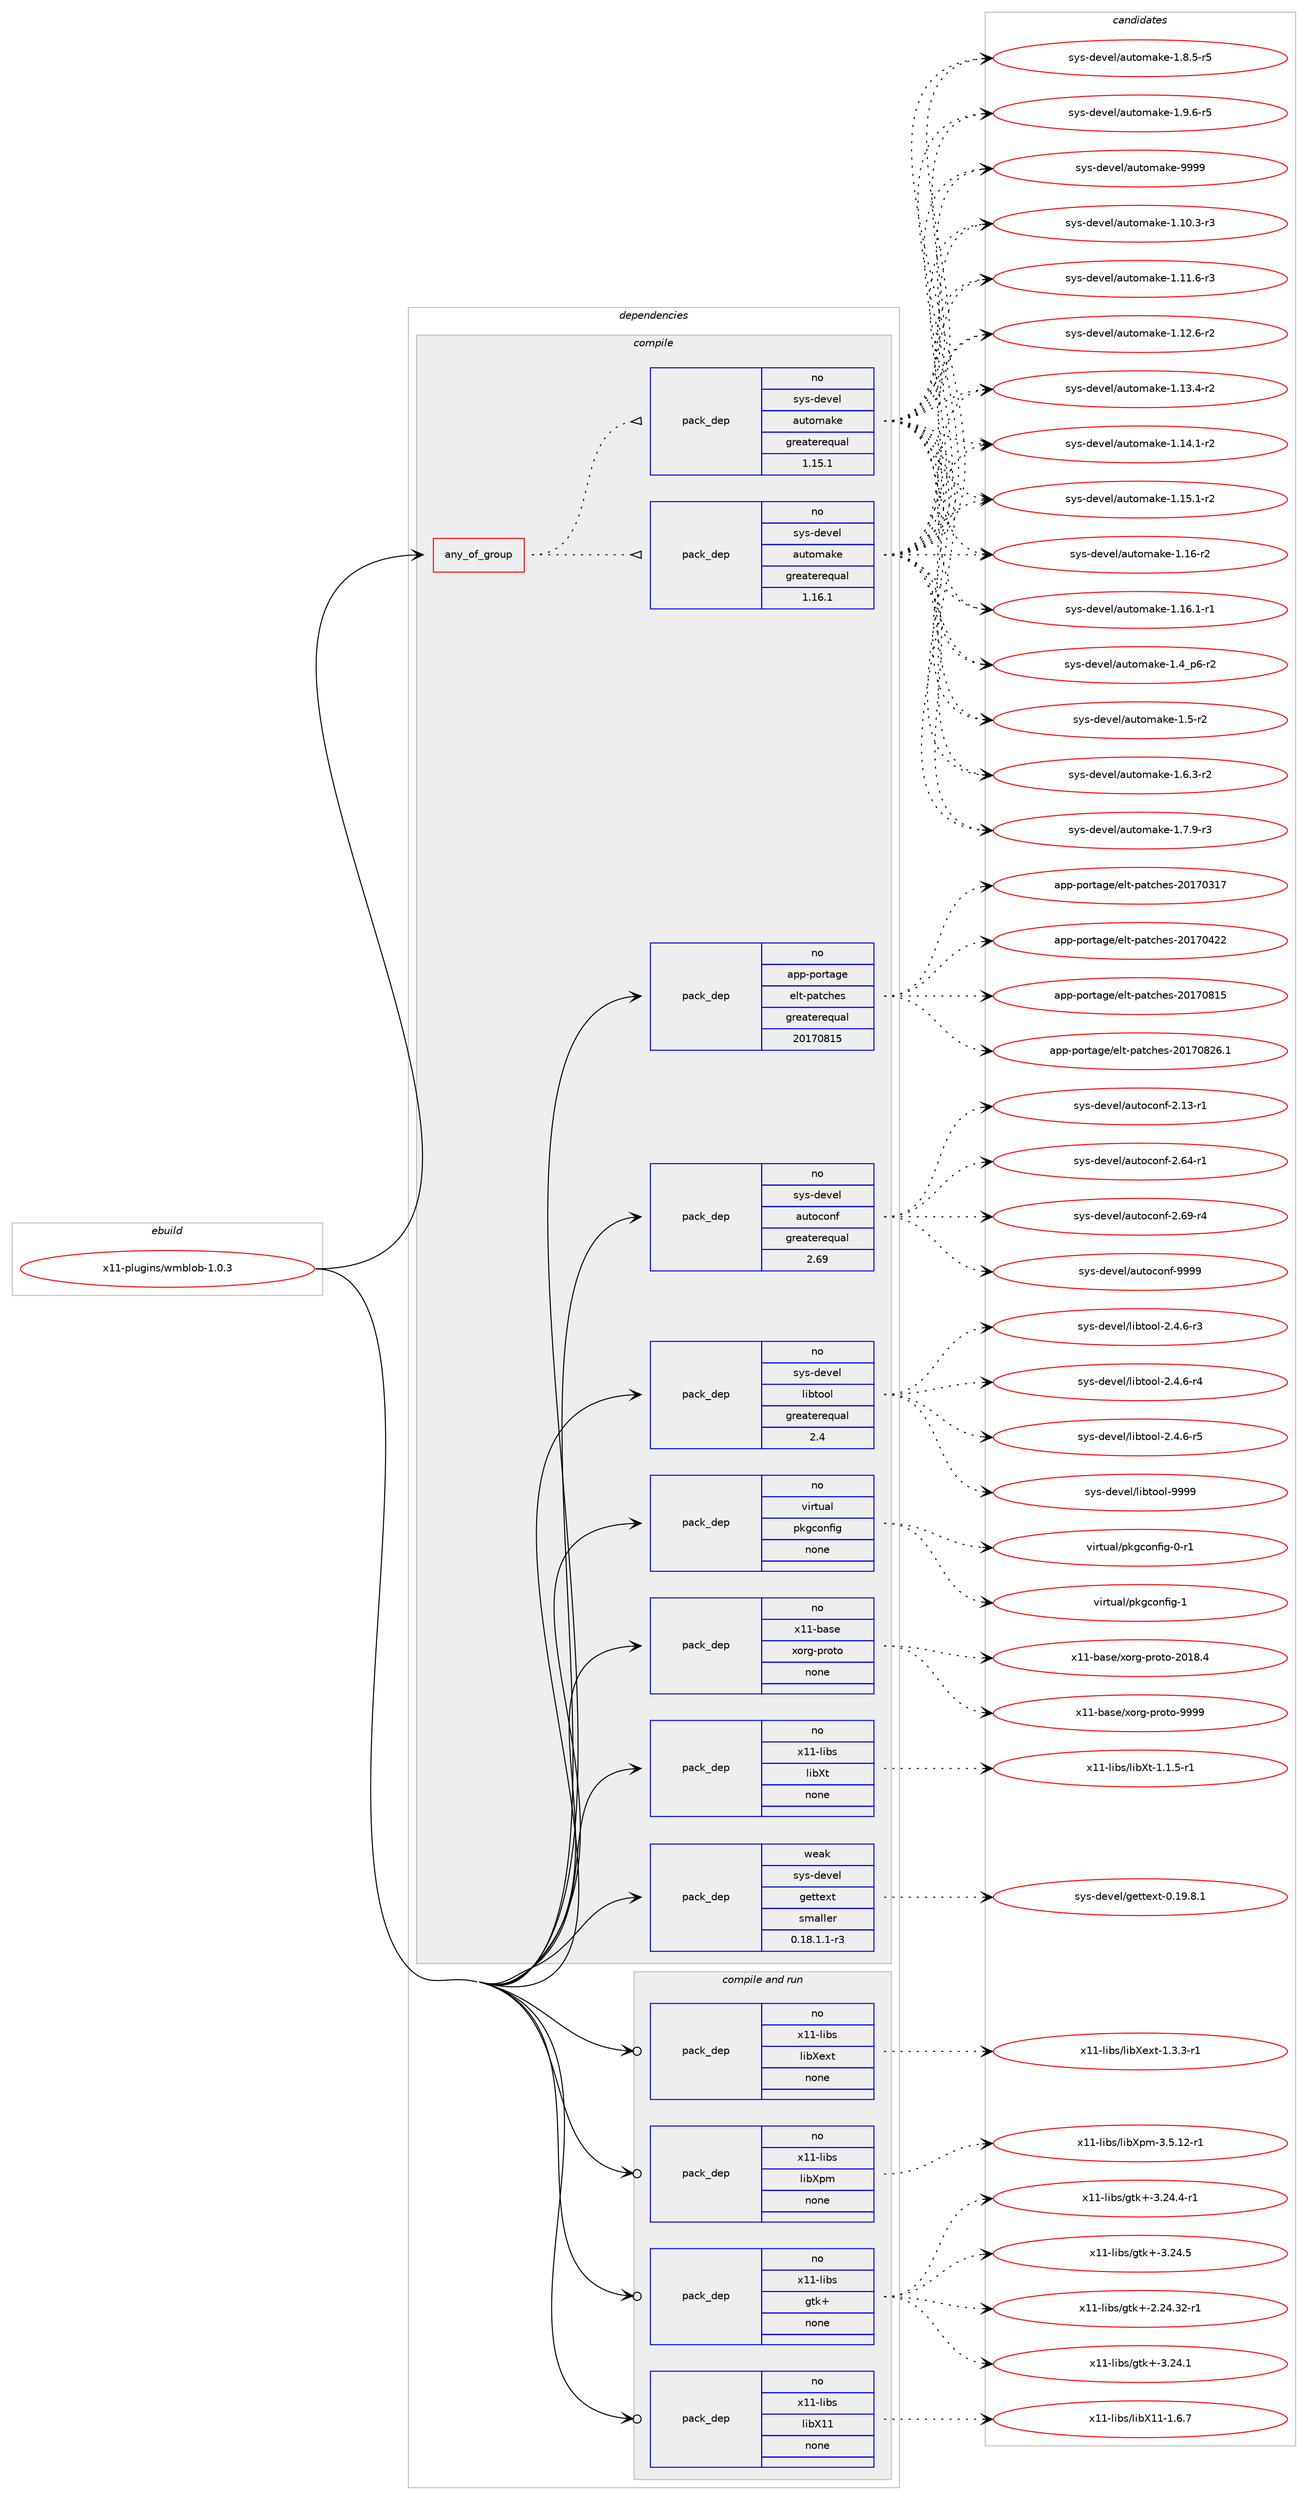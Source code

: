 digraph prolog {

# *************
# Graph options
# *************

newrank=true;
concentrate=true;
compound=true;
graph [rankdir=LR,fontname=Helvetica,fontsize=10,ranksep=1.5];#, ranksep=2.5, nodesep=0.2];
edge  [arrowhead=vee];
node  [fontname=Helvetica,fontsize=10];

# **********
# The ebuild
# **********

subgraph cluster_leftcol {
color=gray;
rank=same;
label=<<i>ebuild</i>>;
id [label="x11-plugins/wmblob-1.0.3", color=red, width=4, href="../x11-plugins/wmblob-1.0.3.svg"];
}

# ****************
# The dependencies
# ****************

subgraph cluster_midcol {
color=gray;
label=<<i>dependencies</i>>;
subgraph cluster_compile {
fillcolor="#eeeeee";
style=filled;
label=<<i>compile</i>>;
subgraph any28782 {
dependency1767271 [label=<<TABLE BORDER="0" CELLBORDER="1" CELLSPACING="0" CELLPADDING="4"><TR><TD CELLPADDING="10">any_of_group</TD></TR></TABLE>>, shape=none, color=red];subgraph pack1270486 {
dependency1767272 [label=<<TABLE BORDER="0" CELLBORDER="1" CELLSPACING="0" CELLPADDING="4" WIDTH="220"><TR><TD ROWSPAN="6" CELLPADDING="30">pack_dep</TD></TR><TR><TD WIDTH="110">no</TD></TR><TR><TD>sys-devel</TD></TR><TR><TD>automake</TD></TR><TR><TD>greaterequal</TD></TR><TR><TD>1.16.1</TD></TR></TABLE>>, shape=none, color=blue];
}
dependency1767271:e -> dependency1767272:w [weight=20,style="dotted",arrowhead="oinv"];
subgraph pack1270487 {
dependency1767273 [label=<<TABLE BORDER="0" CELLBORDER="1" CELLSPACING="0" CELLPADDING="4" WIDTH="220"><TR><TD ROWSPAN="6" CELLPADDING="30">pack_dep</TD></TR><TR><TD WIDTH="110">no</TD></TR><TR><TD>sys-devel</TD></TR><TR><TD>automake</TD></TR><TR><TD>greaterequal</TD></TR><TR><TD>1.15.1</TD></TR></TABLE>>, shape=none, color=blue];
}
dependency1767271:e -> dependency1767273:w [weight=20,style="dotted",arrowhead="oinv"];
}
id:e -> dependency1767271:w [weight=20,style="solid",arrowhead="vee"];
subgraph pack1270488 {
dependency1767274 [label=<<TABLE BORDER="0" CELLBORDER="1" CELLSPACING="0" CELLPADDING="4" WIDTH="220"><TR><TD ROWSPAN="6" CELLPADDING="30">pack_dep</TD></TR><TR><TD WIDTH="110">no</TD></TR><TR><TD>app-portage</TD></TR><TR><TD>elt-patches</TD></TR><TR><TD>greaterequal</TD></TR><TR><TD>20170815</TD></TR></TABLE>>, shape=none, color=blue];
}
id:e -> dependency1767274:w [weight=20,style="solid",arrowhead="vee"];
subgraph pack1270489 {
dependency1767275 [label=<<TABLE BORDER="0" CELLBORDER="1" CELLSPACING="0" CELLPADDING="4" WIDTH="220"><TR><TD ROWSPAN="6" CELLPADDING="30">pack_dep</TD></TR><TR><TD WIDTH="110">no</TD></TR><TR><TD>sys-devel</TD></TR><TR><TD>autoconf</TD></TR><TR><TD>greaterequal</TD></TR><TR><TD>2.69</TD></TR></TABLE>>, shape=none, color=blue];
}
id:e -> dependency1767275:w [weight=20,style="solid",arrowhead="vee"];
subgraph pack1270490 {
dependency1767276 [label=<<TABLE BORDER="0" CELLBORDER="1" CELLSPACING="0" CELLPADDING="4" WIDTH="220"><TR><TD ROWSPAN="6" CELLPADDING="30">pack_dep</TD></TR><TR><TD WIDTH="110">no</TD></TR><TR><TD>sys-devel</TD></TR><TR><TD>libtool</TD></TR><TR><TD>greaterequal</TD></TR><TR><TD>2.4</TD></TR></TABLE>>, shape=none, color=blue];
}
id:e -> dependency1767276:w [weight=20,style="solid",arrowhead="vee"];
subgraph pack1270491 {
dependency1767277 [label=<<TABLE BORDER="0" CELLBORDER="1" CELLSPACING="0" CELLPADDING="4" WIDTH="220"><TR><TD ROWSPAN="6" CELLPADDING="30">pack_dep</TD></TR><TR><TD WIDTH="110">no</TD></TR><TR><TD>virtual</TD></TR><TR><TD>pkgconfig</TD></TR><TR><TD>none</TD></TR><TR><TD></TD></TR></TABLE>>, shape=none, color=blue];
}
id:e -> dependency1767277:w [weight=20,style="solid",arrowhead="vee"];
subgraph pack1270492 {
dependency1767278 [label=<<TABLE BORDER="0" CELLBORDER="1" CELLSPACING="0" CELLPADDING="4" WIDTH="220"><TR><TD ROWSPAN="6" CELLPADDING="30">pack_dep</TD></TR><TR><TD WIDTH="110">no</TD></TR><TR><TD>x11-base</TD></TR><TR><TD>xorg-proto</TD></TR><TR><TD>none</TD></TR><TR><TD></TD></TR></TABLE>>, shape=none, color=blue];
}
id:e -> dependency1767278:w [weight=20,style="solid",arrowhead="vee"];
subgraph pack1270493 {
dependency1767279 [label=<<TABLE BORDER="0" CELLBORDER="1" CELLSPACING="0" CELLPADDING="4" WIDTH="220"><TR><TD ROWSPAN="6" CELLPADDING="30">pack_dep</TD></TR><TR><TD WIDTH="110">no</TD></TR><TR><TD>x11-libs</TD></TR><TR><TD>libXt</TD></TR><TR><TD>none</TD></TR><TR><TD></TD></TR></TABLE>>, shape=none, color=blue];
}
id:e -> dependency1767279:w [weight=20,style="solid",arrowhead="vee"];
subgraph pack1270494 {
dependency1767280 [label=<<TABLE BORDER="0" CELLBORDER="1" CELLSPACING="0" CELLPADDING="4" WIDTH="220"><TR><TD ROWSPAN="6" CELLPADDING="30">pack_dep</TD></TR><TR><TD WIDTH="110">weak</TD></TR><TR><TD>sys-devel</TD></TR><TR><TD>gettext</TD></TR><TR><TD>smaller</TD></TR><TR><TD>0.18.1.1-r3</TD></TR></TABLE>>, shape=none, color=blue];
}
id:e -> dependency1767280:w [weight=20,style="solid",arrowhead="vee"];
}
subgraph cluster_compileandrun {
fillcolor="#eeeeee";
style=filled;
label=<<i>compile and run</i>>;
subgraph pack1270495 {
dependency1767281 [label=<<TABLE BORDER="0" CELLBORDER="1" CELLSPACING="0" CELLPADDING="4" WIDTH="220"><TR><TD ROWSPAN="6" CELLPADDING="30">pack_dep</TD></TR><TR><TD WIDTH="110">no</TD></TR><TR><TD>x11-libs</TD></TR><TR><TD>gtk+</TD></TR><TR><TD>none</TD></TR><TR><TD></TD></TR></TABLE>>, shape=none, color=blue];
}
id:e -> dependency1767281:w [weight=20,style="solid",arrowhead="odotvee"];
subgraph pack1270496 {
dependency1767282 [label=<<TABLE BORDER="0" CELLBORDER="1" CELLSPACING="0" CELLPADDING="4" WIDTH="220"><TR><TD ROWSPAN="6" CELLPADDING="30">pack_dep</TD></TR><TR><TD WIDTH="110">no</TD></TR><TR><TD>x11-libs</TD></TR><TR><TD>libX11</TD></TR><TR><TD>none</TD></TR><TR><TD></TD></TR></TABLE>>, shape=none, color=blue];
}
id:e -> dependency1767282:w [weight=20,style="solid",arrowhead="odotvee"];
subgraph pack1270497 {
dependency1767283 [label=<<TABLE BORDER="0" CELLBORDER="1" CELLSPACING="0" CELLPADDING="4" WIDTH="220"><TR><TD ROWSPAN="6" CELLPADDING="30">pack_dep</TD></TR><TR><TD WIDTH="110">no</TD></TR><TR><TD>x11-libs</TD></TR><TR><TD>libXext</TD></TR><TR><TD>none</TD></TR><TR><TD></TD></TR></TABLE>>, shape=none, color=blue];
}
id:e -> dependency1767283:w [weight=20,style="solid",arrowhead="odotvee"];
subgraph pack1270498 {
dependency1767284 [label=<<TABLE BORDER="0" CELLBORDER="1" CELLSPACING="0" CELLPADDING="4" WIDTH="220"><TR><TD ROWSPAN="6" CELLPADDING="30">pack_dep</TD></TR><TR><TD WIDTH="110">no</TD></TR><TR><TD>x11-libs</TD></TR><TR><TD>libXpm</TD></TR><TR><TD>none</TD></TR><TR><TD></TD></TR></TABLE>>, shape=none, color=blue];
}
id:e -> dependency1767284:w [weight=20,style="solid",arrowhead="odotvee"];
}
subgraph cluster_run {
fillcolor="#eeeeee";
style=filled;
label=<<i>run</i>>;
}
}

# **************
# The candidates
# **************

subgraph cluster_choices {
rank=same;
color=gray;
label=<<i>candidates</i>>;

subgraph choice1270486 {
color=black;
nodesep=1;
choice11512111545100101118101108479711711611110997107101454946494846514511451 [label="sys-devel/automake-1.10.3-r3", color=red, width=4,href="../sys-devel/automake-1.10.3-r3.svg"];
choice11512111545100101118101108479711711611110997107101454946494946544511451 [label="sys-devel/automake-1.11.6-r3", color=red, width=4,href="../sys-devel/automake-1.11.6-r3.svg"];
choice11512111545100101118101108479711711611110997107101454946495046544511450 [label="sys-devel/automake-1.12.6-r2", color=red, width=4,href="../sys-devel/automake-1.12.6-r2.svg"];
choice11512111545100101118101108479711711611110997107101454946495146524511450 [label="sys-devel/automake-1.13.4-r2", color=red, width=4,href="../sys-devel/automake-1.13.4-r2.svg"];
choice11512111545100101118101108479711711611110997107101454946495246494511450 [label="sys-devel/automake-1.14.1-r2", color=red, width=4,href="../sys-devel/automake-1.14.1-r2.svg"];
choice11512111545100101118101108479711711611110997107101454946495346494511450 [label="sys-devel/automake-1.15.1-r2", color=red, width=4,href="../sys-devel/automake-1.15.1-r2.svg"];
choice1151211154510010111810110847971171161111099710710145494649544511450 [label="sys-devel/automake-1.16-r2", color=red, width=4,href="../sys-devel/automake-1.16-r2.svg"];
choice11512111545100101118101108479711711611110997107101454946495446494511449 [label="sys-devel/automake-1.16.1-r1", color=red, width=4,href="../sys-devel/automake-1.16.1-r1.svg"];
choice115121115451001011181011084797117116111109971071014549465295112544511450 [label="sys-devel/automake-1.4_p6-r2", color=red, width=4,href="../sys-devel/automake-1.4_p6-r2.svg"];
choice11512111545100101118101108479711711611110997107101454946534511450 [label="sys-devel/automake-1.5-r2", color=red, width=4,href="../sys-devel/automake-1.5-r2.svg"];
choice115121115451001011181011084797117116111109971071014549465446514511450 [label="sys-devel/automake-1.6.3-r2", color=red, width=4,href="../sys-devel/automake-1.6.3-r2.svg"];
choice115121115451001011181011084797117116111109971071014549465546574511451 [label="sys-devel/automake-1.7.9-r3", color=red, width=4,href="../sys-devel/automake-1.7.9-r3.svg"];
choice115121115451001011181011084797117116111109971071014549465646534511453 [label="sys-devel/automake-1.8.5-r5", color=red, width=4,href="../sys-devel/automake-1.8.5-r5.svg"];
choice115121115451001011181011084797117116111109971071014549465746544511453 [label="sys-devel/automake-1.9.6-r5", color=red, width=4,href="../sys-devel/automake-1.9.6-r5.svg"];
choice115121115451001011181011084797117116111109971071014557575757 [label="sys-devel/automake-9999", color=red, width=4,href="../sys-devel/automake-9999.svg"];
dependency1767272:e -> choice11512111545100101118101108479711711611110997107101454946494846514511451:w [style=dotted,weight="100"];
dependency1767272:e -> choice11512111545100101118101108479711711611110997107101454946494946544511451:w [style=dotted,weight="100"];
dependency1767272:e -> choice11512111545100101118101108479711711611110997107101454946495046544511450:w [style=dotted,weight="100"];
dependency1767272:e -> choice11512111545100101118101108479711711611110997107101454946495146524511450:w [style=dotted,weight="100"];
dependency1767272:e -> choice11512111545100101118101108479711711611110997107101454946495246494511450:w [style=dotted,weight="100"];
dependency1767272:e -> choice11512111545100101118101108479711711611110997107101454946495346494511450:w [style=dotted,weight="100"];
dependency1767272:e -> choice1151211154510010111810110847971171161111099710710145494649544511450:w [style=dotted,weight="100"];
dependency1767272:e -> choice11512111545100101118101108479711711611110997107101454946495446494511449:w [style=dotted,weight="100"];
dependency1767272:e -> choice115121115451001011181011084797117116111109971071014549465295112544511450:w [style=dotted,weight="100"];
dependency1767272:e -> choice11512111545100101118101108479711711611110997107101454946534511450:w [style=dotted,weight="100"];
dependency1767272:e -> choice115121115451001011181011084797117116111109971071014549465446514511450:w [style=dotted,weight="100"];
dependency1767272:e -> choice115121115451001011181011084797117116111109971071014549465546574511451:w [style=dotted,weight="100"];
dependency1767272:e -> choice115121115451001011181011084797117116111109971071014549465646534511453:w [style=dotted,weight="100"];
dependency1767272:e -> choice115121115451001011181011084797117116111109971071014549465746544511453:w [style=dotted,weight="100"];
dependency1767272:e -> choice115121115451001011181011084797117116111109971071014557575757:w [style=dotted,weight="100"];
}
subgraph choice1270487 {
color=black;
nodesep=1;
choice11512111545100101118101108479711711611110997107101454946494846514511451 [label="sys-devel/automake-1.10.3-r3", color=red, width=4,href="../sys-devel/automake-1.10.3-r3.svg"];
choice11512111545100101118101108479711711611110997107101454946494946544511451 [label="sys-devel/automake-1.11.6-r3", color=red, width=4,href="../sys-devel/automake-1.11.6-r3.svg"];
choice11512111545100101118101108479711711611110997107101454946495046544511450 [label="sys-devel/automake-1.12.6-r2", color=red, width=4,href="../sys-devel/automake-1.12.6-r2.svg"];
choice11512111545100101118101108479711711611110997107101454946495146524511450 [label="sys-devel/automake-1.13.4-r2", color=red, width=4,href="../sys-devel/automake-1.13.4-r2.svg"];
choice11512111545100101118101108479711711611110997107101454946495246494511450 [label="sys-devel/automake-1.14.1-r2", color=red, width=4,href="../sys-devel/automake-1.14.1-r2.svg"];
choice11512111545100101118101108479711711611110997107101454946495346494511450 [label="sys-devel/automake-1.15.1-r2", color=red, width=4,href="../sys-devel/automake-1.15.1-r2.svg"];
choice1151211154510010111810110847971171161111099710710145494649544511450 [label="sys-devel/automake-1.16-r2", color=red, width=4,href="../sys-devel/automake-1.16-r2.svg"];
choice11512111545100101118101108479711711611110997107101454946495446494511449 [label="sys-devel/automake-1.16.1-r1", color=red, width=4,href="../sys-devel/automake-1.16.1-r1.svg"];
choice115121115451001011181011084797117116111109971071014549465295112544511450 [label="sys-devel/automake-1.4_p6-r2", color=red, width=4,href="../sys-devel/automake-1.4_p6-r2.svg"];
choice11512111545100101118101108479711711611110997107101454946534511450 [label="sys-devel/automake-1.5-r2", color=red, width=4,href="../sys-devel/automake-1.5-r2.svg"];
choice115121115451001011181011084797117116111109971071014549465446514511450 [label="sys-devel/automake-1.6.3-r2", color=red, width=4,href="../sys-devel/automake-1.6.3-r2.svg"];
choice115121115451001011181011084797117116111109971071014549465546574511451 [label="sys-devel/automake-1.7.9-r3", color=red, width=4,href="../sys-devel/automake-1.7.9-r3.svg"];
choice115121115451001011181011084797117116111109971071014549465646534511453 [label="sys-devel/automake-1.8.5-r5", color=red, width=4,href="../sys-devel/automake-1.8.5-r5.svg"];
choice115121115451001011181011084797117116111109971071014549465746544511453 [label="sys-devel/automake-1.9.6-r5", color=red, width=4,href="../sys-devel/automake-1.9.6-r5.svg"];
choice115121115451001011181011084797117116111109971071014557575757 [label="sys-devel/automake-9999", color=red, width=4,href="../sys-devel/automake-9999.svg"];
dependency1767273:e -> choice11512111545100101118101108479711711611110997107101454946494846514511451:w [style=dotted,weight="100"];
dependency1767273:e -> choice11512111545100101118101108479711711611110997107101454946494946544511451:w [style=dotted,weight="100"];
dependency1767273:e -> choice11512111545100101118101108479711711611110997107101454946495046544511450:w [style=dotted,weight="100"];
dependency1767273:e -> choice11512111545100101118101108479711711611110997107101454946495146524511450:w [style=dotted,weight="100"];
dependency1767273:e -> choice11512111545100101118101108479711711611110997107101454946495246494511450:w [style=dotted,weight="100"];
dependency1767273:e -> choice11512111545100101118101108479711711611110997107101454946495346494511450:w [style=dotted,weight="100"];
dependency1767273:e -> choice1151211154510010111810110847971171161111099710710145494649544511450:w [style=dotted,weight="100"];
dependency1767273:e -> choice11512111545100101118101108479711711611110997107101454946495446494511449:w [style=dotted,weight="100"];
dependency1767273:e -> choice115121115451001011181011084797117116111109971071014549465295112544511450:w [style=dotted,weight="100"];
dependency1767273:e -> choice11512111545100101118101108479711711611110997107101454946534511450:w [style=dotted,weight="100"];
dependency1767273:e -> choice115121115451001011181011084797117116111109971071014549465446514511450:w [style=dotted,weight="100"];
dependency1767273:e -> choice115121115451001011181011084797117116111109971071014549465546574511451:w [style=dotted,weight="100"];
dependency1767273:e -> choice115121115451001011181011084797117116111109971071014549465646534511453:w [style=dotted,weight="100"];
dependency1767273:e -> choice115121115451001011181011084797117116111109971071014549465746544511453:w [style=dotted,weight="100"];
dependency1767273:e -> choice115121115451001011181011084797117116111109971071014557575757:w [style=dotted,weight="100"];
}
subgraph choice1270488 {
color=black;
nodesep=1;
choice97112112451121111141169710310147101108116451129711699104101115455048495548514955 [label="app-portage/elt-patches-20170317", color=red, width=4,href="../app-portage/elt-patches-20170317.svg"];
choice97112112451121111141169710310147101108116451129711699104101115455048495548525050 [label="app-portage/elt-patches-20170422", color=red, width=4,href="../app-portage/elt-patches-20170422.svg"];
choice97112112451121111141169710310147101108116451129711699104101115455048495548564953 [label="app-portage/elt-patches-20170815", color=red, width=4,href="../app-portage/elt-patches-20170815.svg"];
choice971121124511211111411697103101471011081164511297116991041011154550484955485650544649 [label="app-portage/elt-patches-20170826.1", color=red, width=4,href="../app-portage/elt-patches-20170826.1.svg"];
dependency1767274:e -> choice97112112451121111141169710310147101108116451129711699104101115455048495548514955:w [style=dotted,weight="100"];
dependency1767274:e -> choice97112112451121111141169710310147101108116451129711699104101115455048495548525050:w [style=dotted,weight="100"];
dependency1767274:e -> choice97112112451121111141169710310147101108116451129711699104101115455048495548564953:w [style=dotted,weight="100"];
dependency1767274:e -> choice971121124511211111411697103101471011081164511297116991041011154550484955485650544649:w [style=dotted,weight="100"];
}
subgraph choice1270489 {
color=black;
nodesep=1;
choice1151211154510010111810110847971171161119911111010245504649514511449 [label="sys-devel/autoconf-2.13-r1", color=red, width=4,href="../sys-devel/autoconf-2.13-r1.svg"];
choice1151211154510010111810110847971171161119911111010245504654524511449 [label="sys-devel/autoconf-2.64-r1", color=red, width=4,href="../sys-devel/autoconf-2.64-r1.svg"];
choice1151211154510010111810110847971171161119911111010245504654574511452 [label="sys-devel/autoconf-2.69-r4", color=red, width=4,href="../sys-devel/autoconf-2.69-r4.svg"];
choice115121115451001011181011084797117116111991111101024557575757 [label="sys-devel/autoconf-9999", color=red, width=4,href="../sys-devel/autoconf-9999.svg"];
dependency1767275:e -> choice1151211154510010111810110847971171161119911111010245504649514511449:w [style=dotted,weight="100"];
dependency1767275:e -> choice1151211154510010111810110847971171161119911111010245504654524511449:w [style=dotted,weight="100"];
dependency1767275:e -> choice1151211154510010111810110847971171161119911111010245504654574511452:w [style=dotted,weight="100"];
dependency1767275:e -> choice115121115451001011181011084797117116111991111101024557575757:w [style=dotted,weight="100"];
}
subgraph choice1270490 {
color=black;
nodesep=1;
choice1151211154510010111810110847108105981161111111084550465246544511451 [label="sys-devel/libtool-2.4.6-r3", color=red, width=4,href="../sys-devel/libtool-2.4.6-r3.svg"];
choice1151211154510010111810110847108105981161111111084550465246544511452 [label="sys-devel/libtool-2.4.6-r4", color=red, width=4,href="../sys-devel/libtool-2.4.6-r4.svg"];
choice1151211154510010111810110847108105981161111111084550465246544511453 [label="sys-devel/libtool-2.4.6-r5", color=red, width=4,href="../sys-devel/libtool-2.4.6-r5.svg"];
choice1151211154510010111810110847108105981161111111084557575757 [label="sys-devel/libtool-9999", color=red, width=4,href="../sys-devel/libtool-9999.svg"];
dependency1767276:e -> choice1151211154510010111810110847108105981161111111084550465246544511451:w [style=dotted,weight="100"];
dependency1767276:e -> choice1151211154510010111810110847108105981161111111084550465246544511452:w [style=dotted,weight="100"];
dependency1767276:e -> choice1151211154510010111810110847108105981161111111084550465246544511453:w [style=dotted,weight="100"];
dependency1767276:e -> choice1151211154510010111810110847108105981161111111084557575757:w [style=dotted,weight="100"];
}
subgraph choice1270491 {
color=black;
nodesep=1;
choice11810511411611797108471121071039911111010210510345484511449 [label="virtual/pkgconfig-0-r1", color=red, width=4,href="../virtual/pkgconfig-0-r1.svg"];
choice1181051141161179710847112107103991111101021051034549 [label="virtual/pkgconfig-1", color=red, width=4,href="../virtual/pkgconfig-1.svg"];
dependency1767277:e -> choice11810511411611797108471121071039911111010210510345484511449:w [style=dotted,weight="100"];
dependency1767277:e -> choice1181051141161179710847112107103991111101021051034549:w [style=dotted,weight="100"];
}
subgraph choice1270492 {
color=black;
nodesep=1;
choice1204949459897115101471201111141034511211411111611145504849564652 [label="x11-base/xorg-proto-2018.4", color=red, width=4,href="../x11-base/xorg-proto-2018.4.svg"];
choice120494945989711510147120111114103451121141111161114557575757 [label="x11-base/xorg-proto-9999", color=red, width=4,href="../x11-base/xorg-proto-9999.svg"];
dependency1767278:e -> choice1204949459897115101471201111141034511211411111611145504849564652:w [style=dotted,weight="100"];
dependency1767278:e -> choice120494945989711510147120111114103451121141111161114557575757:w [style=dotted,weight="100"];
}
subgraph choice1270493 {
color=black;
nodesep=1;
choice120494945108105981154710810598881164549464946534511449 [label="x11-libs/libXt-1.1.5-r1", color=red, width=4,href="../x11-libs/libXt-1.1.5-r1.svg"];
dependency1767279:e -> choice120494945108105981154710810598881164549464946534511449:w [style=dotted,weight="100"];
}
subgraph choice1270494 {
color=black;
nodesep=1;
choice1151211154510010111810110847103101116116101120116454846495746564649 [label="sys-devel/gettext-0.19.8.1", color=red, width=4,href="../sys-devel/gettext-0.19.8.1.svg"];
dependency1767280:e -> choice1151211154510010111810110847103101116116101120116454846495746564649:w [style=dotted,weight="100"];
}
subgraph choice1270495 {
color=black;
nodesep=1;
choice12049494510810598115471031161074345504650524651504511449 [label="x11-libs/gtk+-2.24.32-r1", color=red, width=4,href="../x11-libs/gtk+-2.24.32-r1.svg"];
choice12049494510810598115471031161074345514650524649 [label="x11-libs/gtk+-3.24.1", color=red, width=4,href="../x11-libs/gtk+-3.24.1.svg"];
choice120494945108105981154710311610743455146505246524511449 [label="x11-libs/gtk+-3.24.4-r1", color=red, width=4,href="../x11-libs/gtk+-3.24.4-r1.svg"];
choice12049494510810598115471031161074345514650524653 [label="x11-libs/gtk+-3.24.5", color=red, width=4,href="../x11-libs/gtk+-3.24.5.svg"];
dependency1767281:e -> choice12049494510810598115471031161074345504650524651504511449:w [style=dotted,weight="100"];
dependency1767281:e -> choice12049494510810598115471031161074345514650524649:w [style=dotted,weight="100"];
dependency1767281:e -> choice120494945108105981154710311610743455146505246524511449:w [style=dotted,weight="100"];
dependency1767281:e -> choice12049494510810598115471031161074345514650524653:w [style=dotted,weight="100"];
}
subgraph choice1270496 {
color=black;
nodesep=1;
choice120494945108105981154710810598884949454946544655 [label="x11-libs/libX11-1.6.7", color=red, width=4,href="../x11-libs/libX11-1.6.7.svg"];
dependency1767282:e -> choice120494945108105981154710810598884949454946544655:w [style=dotted,weight="100"];
}
subgraph choice1270497 {
color=black;
nodesep=1;
choice120494945108105981154710810598881011201164549465146514511449 [label="x11-libs/libXext-1.3.3-r1", color=red, width=4,href="../x11-libs/libXext-1.3.3-r1.svg"];
dependency1767283:e -> choice120494945108105981154710810598881011201164549465146514511449:w [style=dotted,weight="100"];
}
subgraph choice1270498 {
color=black;
nodesep=1;
choice12049494510810598115471081059888112109455146534649504511449 [label="x11-libs/libXpm-3.5.12-r1", color=red, width=4,href="../x11-libs/libXpm-3.5.12-r1.svg"];
dependency1767284:e -> choice12049494510810598115471081059888112109455146534649504511449:w [style=dotted,weight="100"];
}
}

}
